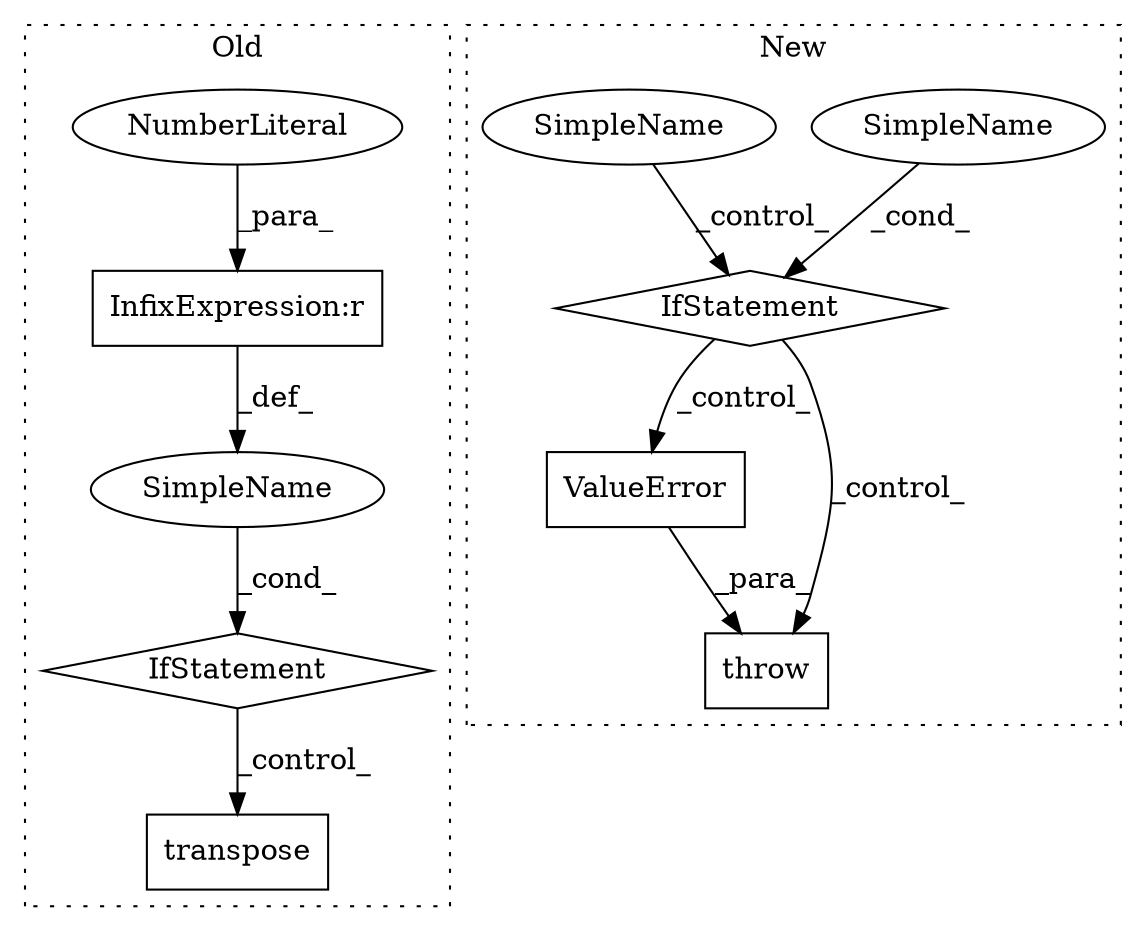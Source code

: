 digraph G {
subgraph cluster0 {
1 [label="transpose" a="32" s="10093,10104" l="10,1" shape="box"];
6 [label="IfStatement" a="25" s="10065,10081" l="4,2" shape="diamond"];
7 [label="SimpleName" a="42" s="" l="" shape="ellipse"];
9 [label="InfixExpression:r" a="27" s="10076" l="4" shape="box"];
10 [label="NumberLiteral" a="34" s="10080" l="1" shape="ellipse"];
label = "Old";
style="dotted";
}
subgraph cluster1 {
2 [label="ValueError" a="32" s="10215,10366" l="11,1" shape="box"];
3 [label="throw" a="53" s="10209" l="6" shape="box"];
4 [label="IfStatement" a="25" s="10182,10199" l="8,2" shape="diamond"];
5 [label="SimpleName" a="42" s="" l="" shape="ellipse"];
8 [label="SimpleName" a="42" s="" l="" shape="ellipse"];
label = "New";
style="dotted";
}
2 -> 3 [label="_para_"];
4 -> 2 [label="_control_"];
4 -> 3 [label="_control_"];
5 -> 4 [label="_cond_"];
6 -> 1 [label="_control_"];
7 -> 6 [label="_cond_"];
8 -> 4 [label="_control_"];
9 -> 7 [label="_def_"];
10 -> 9 [label="_para_"];
}